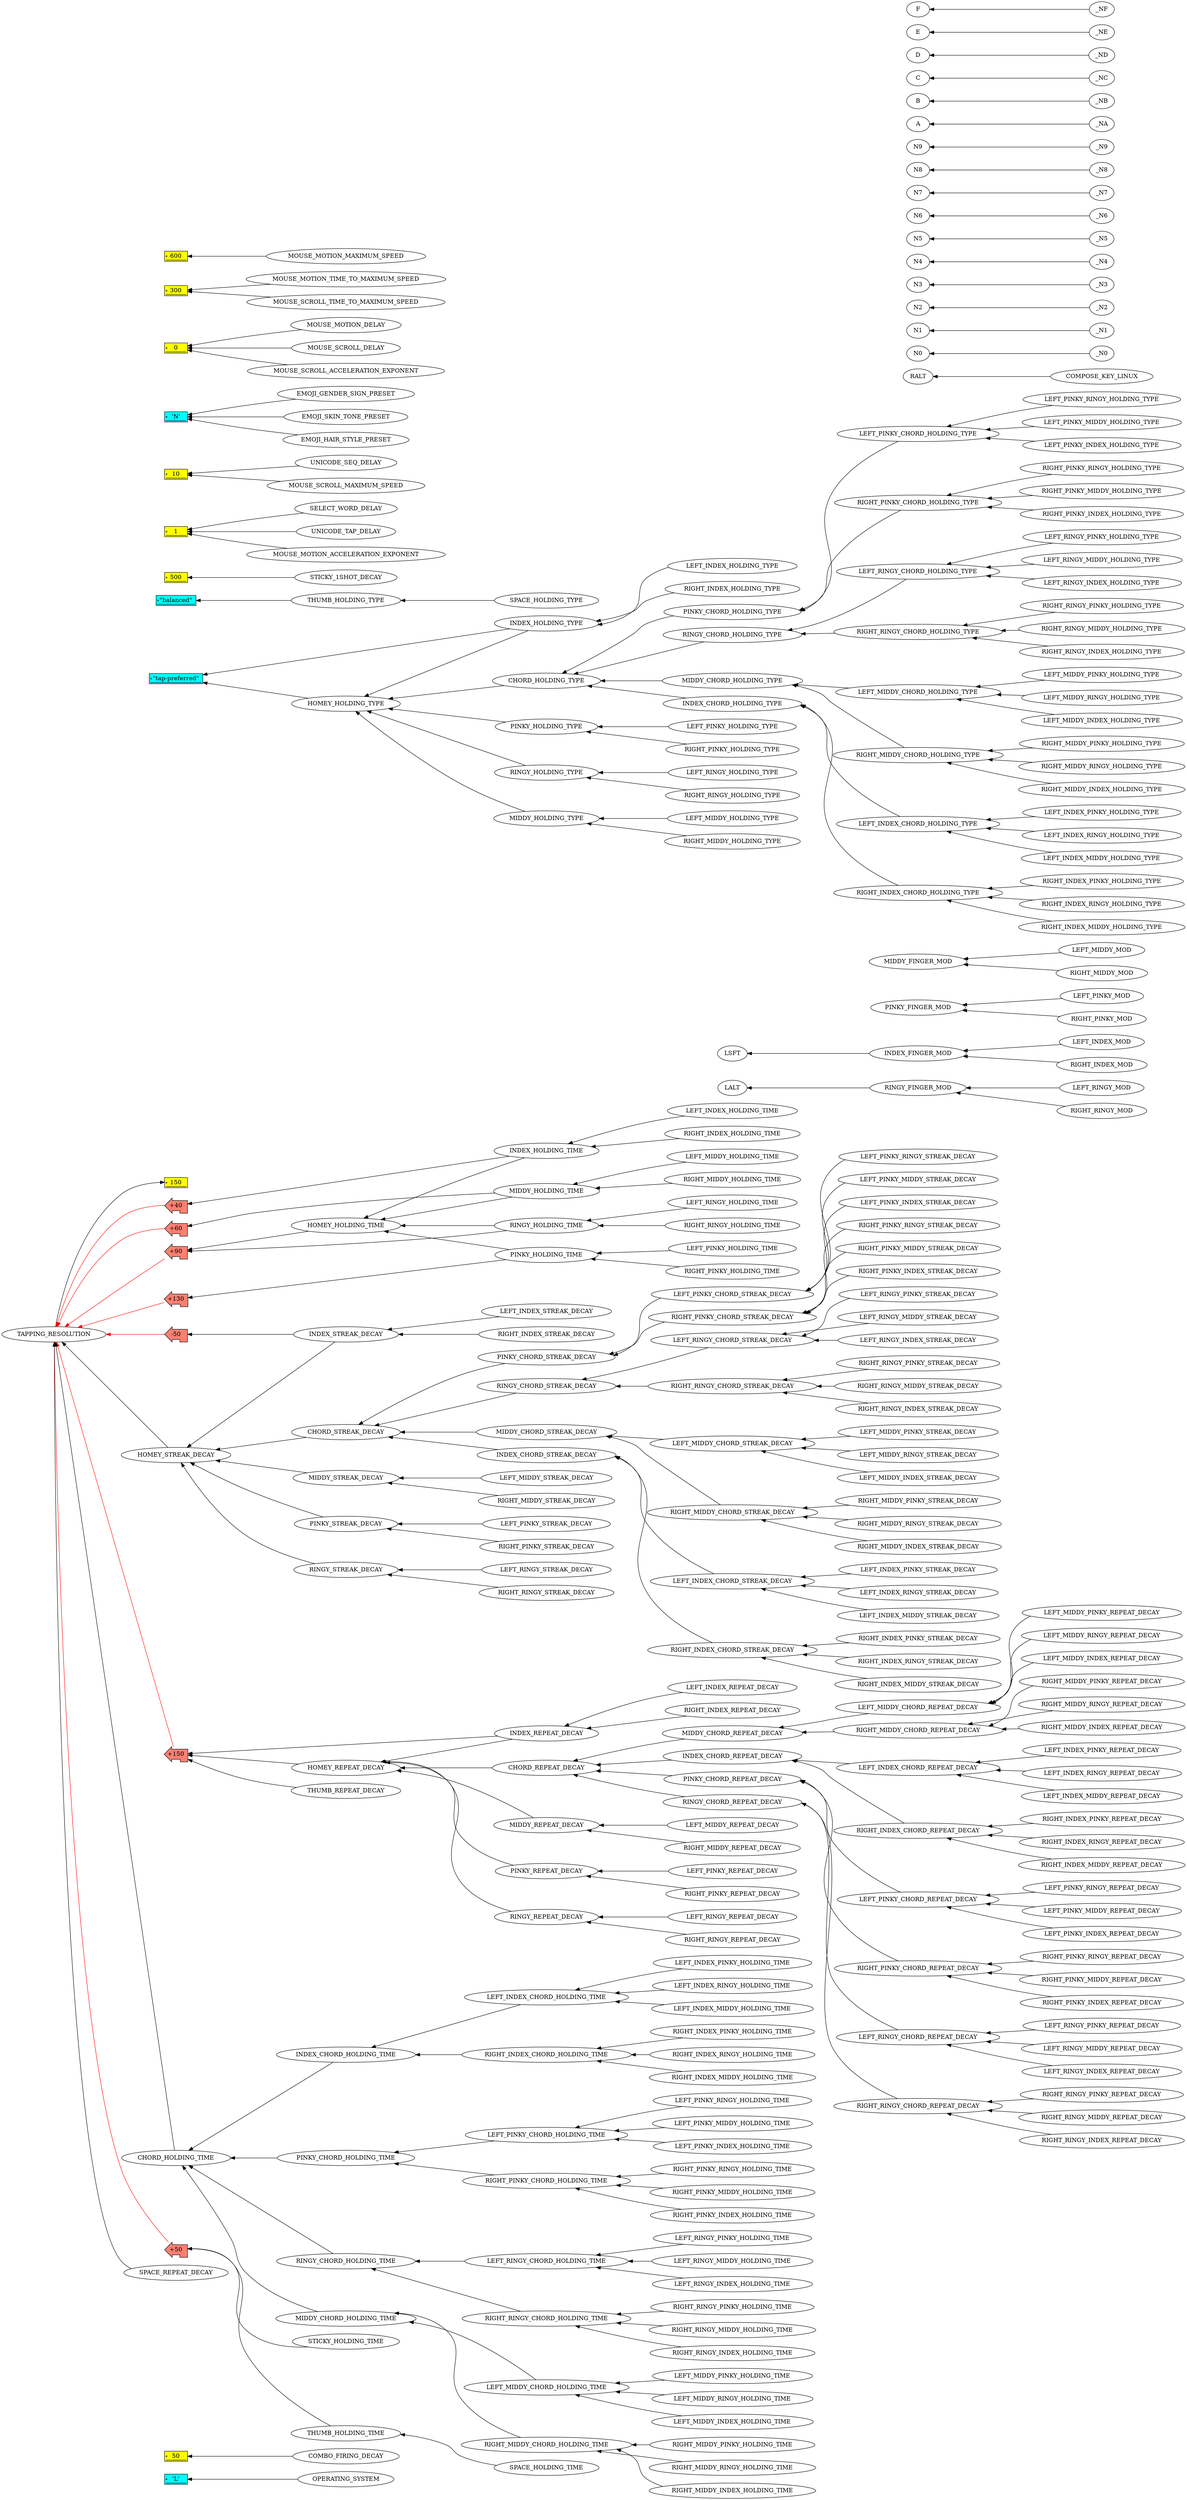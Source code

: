 digraph settings {
  graph [rankdir=RL]

  subgraph defaults {

    OPERATING_SYSTEM -> "'L'"

    COMBO_FIRING_DECAY -> NUMBER_50

    TAPPING_RESOLUTION -> NUMBER_150

    RINGY_FINGER_MOD -> LALT

    INDEX_FINGER_MOD -> LSFT

    LEFT_PINKY_MOD -> PINKY_FINGER_MOD

    RIGHT_PINKY_MOD -> PINKY_FINGER_MOD

    LEFT_RINGY_MOD -> RINGY_FINGER_MOD

    RIGHT_RINGY_MOD -> RINGY_FINGER_MOD

    LEFT_MIDDY_MOD -> MIDDY_FINGER_MOD

    RIGHT_MIDDY_MOD -> MIDDY_FINGER_MOD

    LEFT_INDEX_MOD -> INDEX_FINGER_MOD

    RIGHT_INDEX_MOD -> INDEX_FINGER_MOD

    HOMEY_HOLDING_TYPE -> "\"tap-preferred\""

    HOMEY_HOLDING_TIME -> "+90"

    INDEX_HOLDING_TIME -> "+40"

    MIDDY_HOLDING_TIME -> "+60"

    RINGY_HOLDING_TIME -> "+90"

    PINKY_HOLDING_TIME -> "+130"

    HOMEY_STREAK_DECAY -> TAPPING_RESOLUTION

    HOMEY_REPEAT_DECAY -> "+150"

    CHORD_HOLDING_TYPE -> HOMEY_HOLDING_TYPE

    CHORD_HOLDING_TIME -> TAPPING_RESOLUTION

    CHORD_STREAK_DECAY -> HOMEY_STREAK_DECAY

    CHORD_REPEAT_DECAY -> HOMEY_REPEAT_DECAY

    INDEX_HOLDING_TYPE -> "\"tap-preferred\""

    INDEX_STREAK_DECAY -> "-50"

    INDEX_REPEAT_DECAY -> "+150"

    THUMB_HOLDING_TYPE -> "\"balanced\""

    THUMB_HOLDING_TIME -> "+50"

    THUMB_REPEAT_DECAY -> "+150"

    SPACE_HOLDING_TYPE -> THUMB_HOLDING_TYPE

    SPACE_HOLDING_TIME -> THUMB_HOLDING_TIME

    SPACE_REPEAT_DECAY -> TAPPING_RESOLUTION

    PINKY_HOLDING_TYPE -> HOMEY_HOLDING_TYPE

    PINKY_CHORD_HOLDING_TYPE -> CHORD_HOLDING_TYPE

    LEFT_PINKY_CHORD_HOLDING_TYPE -> PINKY_CHORD_HOLDING_TYPE

    RIGHT_PINKY_CHORD_HOLDING_TYPE -> PINKY_CHORD_HOLDING_TYPE

    PINKY_HOLDING_TIME -> HOMEY_HOLDING_TIME

    PINKY_CHORD_HOLDING_TIME -> CHORD_HOLDING_TIME

    LEFT_PINKY_CHORD_HOLDING_TIME -> PINKY_CHORD_HOLDING_TIME

    RIGHT_PINKY_CHORD_HOLDING_TIME -> PINKY_CHORD_HOLDING_TIME

    PINKY_STREAK_DECAY -> HOMEY_STREAK_DECAY

    PINKY_CHORD_STREAK_DECAY -> CHORD_STREAK_DECAY

    LEFT_PINKY_CHORD_STREAK_DECAY -> PINKY_CHORD_STREAK_DECAY

    RIGHT_PINKY_CHORD_STREAK_DECAY -> PINKY_CHORD_STREAK_DECAY

    PINKY_REPEAT_DECAY -> HOMEY_REPEAT_DECAY

    PINKY_CHORD_REPEAT_DECAY -> CHORD_REPEAT_DECAY

    LEFT_PINKY_CHORD_REPEAT_DECAY -> PINKY_CHORD_REPEAT_DECAY

    RIGHT_PINKY_CHORD_REPEAT_DECAY -> PINKY_CHORD_REPEAT_DECAY

    RINGY_HOLDING_TYPE -> HOMEY_HOLDING_TYPE

    RINGY_CHORD_HOLDING_TYPE -> CHORD_HOLDING_TYPE

    LEFT_RINGY_CHORD_HOLDING_TYPE -> RINGY_CHORD_HOLDING_TYPE

    RIGHT_RINGY_CHORD_HOLDING_TYPE -> RINGY_CHORD_HOLDING_TYPE

    RINGY_HOLDING_TIME -> HOMEY_HOLDING_TIME

    RINGY_CHORD_HOLDING_TIME -> CHORD_HOLDING_TIME

    LEFT_RINGY_CHORD_HOLDING_TIME -> RINGY_CHORD_HOLDING_TIME

    RIGHT_RINGY_CHORD_HOLDING_TIME -> RINGY_CHORD_HOLDING_TIME

    RINGY_STREAK_DECAY -> HOMEY_STREAK_DECAY

    RINGY_CHORD_STREAK_DECAY -> CHORD_STREAK_DECAY

    LEFT_RINGY_CHORD_STREAK_DECAY -> RINGY_CHORD_STREAK_DECAY

    RIGHT_RINGY_CHORD_STREAK_DECAY -> RINGY_CHORD_STREAK_DECAY

    RINGY_REPEAT_DECAY -> HOMEY_REPEAT_DECAY

    RINGY_CHORD_REPEAT_DECAY -> CHORD_REPEAT_DECAY

    LEFT_RINGY_CHORD_REPEAT_DECAY -> RINGY_CHORD_REPEAT_DECAY

    RIGHT_RINGY_CHORD_REPEAT_DECAY -> RINGY_CHORD_REPEAT_DECAY

    MIDDY_HOLDING_TYPE -> HOMEY_HOLDING_TYPE

    MIDDY_CHORD_HOLDING_TYPE -> CHORD_HOLDING_TYPE

    LEFT_MIDDY_CHORD_HOLDING_TYPE -> MIDDY_CHORD_HOLDING_TYPE

    RIGHT_MIDDY_CHORD_HOLDING_TYPE -> MIDDY_CHORD_HOLDING_TYPE

    MIDDY_HOLDING_TIME -> HOMEY_HOLDING_TIME

    MIDDY_CHORD_HOLDING_TIME -> CHORD_HOLDING_TIME

    LEFT_MIDDY_CHORD_HOLDING_TIME -> MIDDY_CHORD_HOLDING_TIME

    RIGHT_MIDDY_CHORD_HOLDING_TIME -> MIDDY_CHORD_HOLDING_TIME

    MIDDY_STREAK_DECAY -> HOMEY_STREAK_DECAY

    MIDDY_CHORD_STREAK_DECAY -> CHORD_STREAK_DECAY

    LEFT_MIDDY_CHORD_STREAK_DECAY -> MIDDY_CHORD_STREAK_DECAY

    RIGHT_MIDDY_CHORD_STREAK_DECAY -> MIDDY_CHORD_STREAK_DECAY

    MIDDY_REPEAT_DECAY -> HOMEY_REPEAT_DECAY

    MIDDY_CHORD_REPEAT_DECAY -> CHORD_REPEAT_DECAY

    LEFT_MIDDY_CHORD_REPEAT_DECAY -> MIDDY_CHORD_REPEAT_DECAY

    RIGHT_MIDDY_CHORD_REPEAT_DECAY -> MIDDY_CHORD_REPEAT_DECAY

    INDEX_HOLDING_TYPE -> HOMEY_HOLDING_TYPE

    INDEX_CHORD_HOLDING_TYPE -> CHORD_HOLDING_TYPE

    LEFT_INDEX_CHORD_HOLDING_TYPE -> INDEX_CHORD_HOLDING_TYPE

    RIGHT_INDEX_CHORD_HOLDING_TYPE -> INDEX_CHORD_HOLDING_TYPE

    INDEX_HOLDING_TIME -> HOMEY_HOLDING_TIME

    INDEX_CHORD_HOLDING_TIME -> CHORD_HOLDING_TIME

    LEFT_INDEX_CHORD_HOLDING_TIME -> INDEX_CHORD_HOLDING_TIME

    RIGHT_INDEX_CHORD_HOLDING_TIME -> INDEX_CHORD_HOLDING_TIME

    INDEX_STREAK_DECAY -> HOMEY_STREAK_DECAY

    INDEX_CHORD_STREAK_DECAY -> CHORD_STREAK_DECAY

    LEFT_INDEX_CHORD_STREAK_DECAY -> INDEX_CHORD_STREAK_DECAY

    RIGHT_INDEX_CHORD_STREAK_DECAY -> INDEX_CHORD_STREAK_DECAY

    INDEX_REPEAT_DECAY -> HOMEY_REPEAT_DECAY

    INDEX_CHORD_REPEAT_DECAY -> CHORD_REPEAT_DECAY

    LEFT_INDEX_CHORD_REPEAT_DECAY -> INDEX_CHORD_REPEAT_DECAY

    RIGHT_INDEX_CHORD_REPEAT_DECAY -> INDEX_CHORD_REPEAT_DECAY

    LEFT_PINKY_HOLDING_TYPE -> PINKY_HOLDING_TYPE

    LEFT_PINKY_HOLDING_TIME -> PINKY_HOLDING_TIME

    LEFT_PINKY_STREAK_DECAY -> PINKY_STREAK_DECAY

    LEFT_PINKY_REPEAT_DECAY -> PINKY_REPEAT_DECAY

    RIGHT_PINKY_HOLDING_TYPE -> PINKY_HOLDING_TYPE

    RIGHT_PINKY_HOLDING_TIME -> PINKY_HOLDING_TIME

    RIGHT_PINKY_STREAK_DECAY -> PINKY_STREAK_DECAY

    RIGHT_PINKY_REPEAT_DECAY -> PINKY_REPEAT_DECAY

    LEFT_RINGY_HOLDING_TYPE -> RINGY_HOLDING_TYPE

    LEFT_RINGY_HOLDING_TIME -> RINGY_HOLDING_TIME

    LEFT_RINGY_STREAK_DECAY -> RINGY_STREAK_DECAY

    LEFT_RINGY_REPEAT_DECAY -> RINGY_REPEAT_DECAY

    RIGHT_RINGY_HOLDING_TYPE -> RINGY_HOLDING_TYPE

    RIGHT_RINGY_HOLDING_TIME -> RINGY_HOLDING_TIME

    RIGHT_RINGY_STREAK_DECAY -> RINGY_STREAK_DECAY

    RIGHT_RINGY_REPEAT_DECAY -> RINGY_REPEAT_DECAY

    LEFT_MIDDY_HOLDING_TYPE -> MIDDY_HOLDING_TYPE

    LEFT_MIDDY_HOLDING_TIME -> MIDDY_HOLDING_TIME

    LEFT_MIDDY_STREAK_DECAY -> MIDDY_STREAK_DECAY

    LEFT_MIDDY_REPEAT_DECAY -> MIDDY_REPEAT_DECAY

    RIGHT_MIDDY_HOLDING_TYPE -> MIDDY_HOLDING_TYPE

    RIGHT_MIDDY_HOLDING_TIME -> MIDDY_HOLDING_TIME

    RIGHT_MIDDY_STREAK_DECAY -> MIDDY_STREAK_DECAY

    RIGHT_MIDDY_REPEAT_DECAY -> MIDDY_REPEAT_DECAY

    LEFT_INDEX_HOLDING_TYPE -> INDEX_HOLDING_TYPE

    LEFT_INDEX_HOLDING_TIME -> INDEX_HOLDING_TIME

    LEFT_INDEX_STREAK_DECAY -> INDEX_STREAK_DECAY

    LEFT_INDEX_REPEAT_DECAY -> INDEX_REPEAT_DECAY

    RIGHT_INDEX_HOLDING_TYPE -> INDEX_HOLDING_TYPE

    RIGHT_INDEX_HOLDING_TIME -> INDEX_HOLDING_TIME

    RIGHT_INDEX_STREAK_DECAY -> INDEX_STREAK_DECAY

    RIGHT_INDEX_REPEAT_DECAY -> INDEX_REPEAT_DECAY

    LEFT_RINGY_PINKY_HOLDING_TYPE -> LEFT_RINGY_CHORD_HOLDING_TYPE

    LEFT_RINGY_PINKY_HOLDING_TIME -> LEFT_RINGY_CHORD_HOLDING_TIME

    LEFT_RINGY_PINKY_STREAK_DECAY -> LEFT_RINGY_CHORD_STREAK_DECAY

    LEFT_RINGY_PINKY_REPEAT_DECAY -> LEFT_RINGY_CHORD_REPEAT_DECAY

    LEFT_MIDDY_PINKY_HOLDING_TYPE -> LEFT_MIDDY_CHORD_HOLDING_TYPE

    LEFT_MIDDY_PINKY_HOLDING_TIME -> LEFT_MIDDY_CHORD_HOLDING_TIME

    LEFT_MIDDY_PINKY_STREAK_DECAY -> LEFT_MIDDY_CHORD_STREAK_DECAY

    LEFT_MIDDY_PINKY_REPEAT_DECAY -> LEFT_MIDDY_CHORD_REPEAT_DECAY

    LEFT_INDEX_PINKY_HOLDING_TYPE -> LEFT_INDEX_CHORD_HOLDING_TYPE

    LEFT_INDEX_PINKY_HOLDING_TIME -> LEFT_INDEX_CHORD_HOLDING_TIME

    LEFT_INDEX_PINKY_STREAK_DECAY -> LEFT_INDEX_CHORD_STREAK_DECAY

    LEFT_INDEX_PINKY_REPEAT_DECAY -> LEFT_INDEX_CHORD_REPEAT_DECAY

    RIGHT_RINGY_PINKY_HOLDING_TYPE -> RIGHT_RINGY_CHORD_HOLDING_TYPE

    RIGHT_RINGY_PINKY_HOLDING_TIME -> RIGHT_RINGY_CHORD_HOLDING_TIME

    RIGHT_RINGY_PINKY_STREAK_DECAY -> RIGHT_RINGY_CHORD_STREAK_DECAY

    RIGHT_RINGY_PINKY_REPEAT_DECAY -> RIGHT_RINGY_CHORD_REPEAT_DECAY

    RIGHT_MIDDY_PINKY_HOLDING_TYPE -> RIGHT_MIDDY_CHORD_HOLDING_TYPE

    RIGHT_MIDDY_PINKY_HOLDING_TIME -> RIGHT_MIDDY_CHORD_HOLDING_TIME

    RIGHT_MIDDY_PINKY_STREAK_DECAY -> RIGHT_MIDDY_CHORD_STREAK_DECAY

    RIGHT_MIDDY_PINKY_REPEAT_DECAY -> RIGHT_MIDDY_CHORD_REPEAT_DECAY

    RIGHT_INDEX_PINKY_HOLDING_TYPE -> RIGHT_INDEX_CHORD_HOLDING_TYPE

    RIGHT_INDEX_PINKY_HOLDING_TIME -> RIGHT_INDEX_CHORD_HOLDING_TIME

    RIGHT_INDEX_PINKY_STREAK_DECAY -> RIGHT_INDEX_CHORD_STREAK_DECAY

    RIGHT_INDEX_PINKY_REPEAT_DECAY -> RIGHT_INDEX_CHORD_REPEAT_DECAY

    LEFT_PINKY_RINGY_HOLDING_TYPE -> LEFT_PINKY_CHORD_HOLDING_TYPE

    LEFT_PINKY_RINGY_HOLDING_TIME -> LEFT_PINKY_CHORD_HOLDING_TIME

    LEFT_PINKY_RINGY_STREAK_DECAY -> LEFT_PINKY_CHORD_STREAK_DECAY

    LEFT_PINKY_RINGY_REPEAT_DECAY -> LEFT_PINKY_CHORD_REPEAT_DECAY

    LEFT_MIDDY_RINGY_HOLDING_TYPE -> LEFT_MIDDY_CHORD_HOLDING_TYPE

    LEFT_MIDDY_RINGY_HOLDING_TIME -> LEFT_MIDDY_CHORD_HOLDING_TIME

    LEFT_MIDDY_RINGY_STREAK_DECAY -> LEFT_MIDDY_CHORD_STREAK_DECAY

    LEFT_MIDDY_RINGY_REPEAT_DECAY -> LEFT_MIDDY_CHORD_REPEAT_DECAY

    LEFT_INDEX_RINGY_HOLDING_TYPE -> LEFT_INDEX_CHORD_HOLDING_TYPE

    LEFT_INDEX_RINGY_HOLDING_TIME -> LEFT_INDEX_CHORD_HOLDING_TIME

    LEFT_INDEX_RINGY_STREAK_DECAY -> LEFT_INDEX_CHORD_STREAK_DECAY

    LEFT_INDEX_RINGY_REPEAT_DECAY -> LEFT_INDEX_CHORD_REPEAT_DECAY

    RIGHT_PINKY_RINGY_HOLDING_TYPE -> RIGHT_PINKY_CHORD_HOLDING_TYPE

    RIGHT_PINKY_RINGY_HOLDING_TIME -> RIGHT_PINKY_CHORD_HOLDING_TIME

    RIGHT_PINKY_RINGY_STREAK_DECAY -> RIGHT_PINKY_CHORD_STREAK_DECAY

    RIGHT_PINKY_RINGY_REPEAT_DECAY -> RIGHT_PINKY_CHORD_REPEAT_DECAY

    RIGHT_MIDDY_RINGY_HOLDING_TYPE -> RIGHT_MIDDY_CHORD_HOLDING_TYPE

    RIGHT_MIDDY_RINGY_HOLDING_TIME -> RIGHT_MIDDY_CHORD_HOLDING_TIME

    RIGHT_MIDDY_RINGY_STREAK_DECAY -> RIGHT_MIDDY_CHORD_STREAK_DECAY

    RIGHT_MIDDY_RINGY_REPEAT_DECAY -> RIGHT_MIDDY_CHORD_REPEAT_DECAY

    RIGHT_INDEX_RINGY_HOLDING_TYPE -> RIGHT_INDEX_CHORD_HOLDING_TYPE

    RIGHT_INDEX_RINGY_HOLDING_TIME -> RIGHT_INDEX_CHORD_HOLDING_TIME

    RIGHT_INDEX_RINGY_STREAK_DECAY -> RIGHT_INDEX_CHORD_STREAK_DECAY

    RIGHT_INDEX_RINGY_REPEAT_DECAY -> RIGHT_INDEX_CHORD_REPEAT_DECAY

    LEFT_PINKY_MIDDY_HOLDING_TYPE -> LEFT_PINKY_CHORD_HOLDING_TYPE

    LEFT_PINKY_MIDDY_HOLDING_TIME -> LEFT_PINKY_CHORD_HOLDING_TIME

    LEFT_PINKY_MIDDY_STREAK_DECAY -> LEFT_PINKY_CHORD_STREAK_DECAY

    LEFT_PINKY_MIDDY_REPEAT_DECAY -> LEFT_PINKY_CHORD_REPEAT_DECAY

    LEFT_RINGY_MIDDY_HOLDING_TYPE -> LEFT_RINGY_CHORD_HOLDING_TYPE

    LEFT_RINGY_MIDDY_HOLDING_TIME -> LEFT_RINGY_CHORD_HOLDING_TIME

    LEFT_RINGY_MIDDY_STREAK_DECAY -> LEFT_RINGY_CHORD_STREAK_DECAY

    LEFT_RINGY_MIDDY_REPEAT_DECAY -> LEFT_RINGY_CHORD_REPEAT_DECAY

    LEFT_INDEX_MIDDY_HOLDING_TYPE -> LEFT_INDEX_CHORD_HOLDING_TYPE

    LEFT_INDEX_MIDDY_HOLDING_TIME -> LEFT_INDEX_CHORD_HOLDING_TIME

    LEFT_INDEX_MIDDY_STREAK_DECAY -> LEFT_INDEX_CHORD_STREAK_DECAY

    LEFT_INDEX_MIDDY_REPEAT_DECAY -> LEFT_INDEX_CHORD_REPEAT_DECAY

    RIGHT_PINKY_MIDDY_HOLDING_TYPE -> RIGHT_PINKY_CHORD_HOLDING_TYPE

    RIGHT_PINKY_MIDDY_HOLDING_TIME -> RIGHT_PINKY_CHORD_HOLDING_TIME

    RIGHT_PINKY_MIDDY_STREAK_DECAY -> RIGHT_PINKY_CHORD_STREAK_DECAY

    RIGHT_PINKY_MIDDY_REPEAT_DECAY -> RIGHT_PINKY_CHORD_REPEAT_DECAY

    RIGHT_RINGY_MIDDY_HOLDING_TYPE -> RIGHT_RINGY_CHORD_HOLDING_TYPE

    RIGHT_RINGY_MIDDY_HOLDING_TIME -> RIGHT_RINGY_CHORD_HOLDING_TIME

    RIGHT_RINGY_MIDDY_STREAK_DECAY -> RIGHT_RINGY_CHORD_STREAK_DECAY

    RIGHT_RINGY_MIDDY_REPEAT_DECAY -> RIGHT_RINGY_CHORD_REPEAT_DECAY

    RIGHT_INDEX_MIDDY_HOLDING_TYPE -> RIGHT_INDEX_CHORD_HOLDING_TYPE

    RIGHT_INDEX_MIDDY_HOLDING_TIME -> RIGHT_INDEX_CHORD_HOLDING_TIME

    RIGHT_INDEX_MIDDY_STREAK_DECAY -> RIGHT_INDEX_CHORD_STREAK_DECAY

    RIGHT_INDEX_MIDDY_REPEAT_DECAY -> RIGHT_INDEX_CHORD_REPEAT_DECAY

    LEFT_PINKY_INDEX_HOLDING_TYPE -> LEFT_PINKY_CHORD_HOLDING_TYPE

    LEFT_PINKY_INDEX_HOLDING_TIME -> LEFT_PINKY_CHORD_HOLDING_TIME

    LEFT_PINKY_INDEX_STREAK_DECAY -> LEFT_PINKY_CHORD_STREAK_DECAY

    LEFT_PINKY_INDEX_REPEAT_DECAY -> LEFT_PINKY_CHORD_REPEAT_DECAY

    LEFT_RINGY_INDEX_HOLDING_TYPE -> LEFT_RINGY_CHORD_HOLDING_TYPE

    LEFT_RINGY_INDEX_HOLDING_TIME -> LEFT_RINGY_CHORD_HOLDING_TIME

    LEFT_RINGY_INDEX_STREAK_DECAY -> LEFT_RINGY_CHORD_STREAK_DECAY

    LEFT_RINGY_INDEX_REPEAT_DECAY -> LEFT_RINGY_CHORD_REPEAT_DECAY

    LEFT_MIDDY_INDEX_HOLDING_TYPE -> LEFT_MIDDY_CHORD_HOLDING_TYPE

    LEFT_MIDDY_INDEX_HOLDING_TIME -> LEFT_MIDDY_CHORD_HOLDING_TIME

    LEFT_MIDDY_INDEX_STREAK_DECAY -> LEFT_MIDDY_CHORD_STREAK_DECAY

    LEFT_MIDDY_INDEX_REPEAT_DECAY -> LEFT_MIDDY_CHORD_REPEAT_DECAY

    RIGHT_PINKY_INDEX_HOLDING_TYPE -> RIGHT_PINKY_CHORD_HOLDING_TYPE

    RIGHT_PINKY_INDEX_HOLDING_TIME -> RIGHT_PINKY_CHORD_HOLDING_TIME

    RIGHT_PINKY_INDEX_STREAK_DECAY -> RIGHT_PINKY_CHORD_STREAK_DECAY

    RIGHT_PINKY_INDEX_REPEAT_DECAY -> RIGHT_PINKY_CHORD_REPEAT_DECAY

    RIGHT_RINGY_INDEX_HOLDING_TYPE -> RIGHT_RINGY_CHORD_HOLDING_TYPE

    RIGHT_RINGY_INDEX_HOLDING_TIME -> RIGHT_RINGY_CHORD_HOLDING_TIME

    RIGHT_RINGY_INDEX_STREAK_DECAY -> RIGHT_RINGY_CHORD_STREAK_DECAY

    RIGHT_RINGY_INDEX_REPEAT_DECAY -> RIGHT_RINGY_CHORD_REPEAT_DECAY

    RIGHT_MIDDY_INDEX_HOLDING_TYPE -> RIGHT_MIDDY_CHORD_HOLDING_TYPE

    RIGHT_MIDDY_INDEX_HOLDING_TIME -> RIGHT_MIDDY_CHORD_HOLDING_TIME

    RIGHT_MIDDY_INDEX_STREAK_DECAY -> RIGHT_MIDDY_CHORD_STREAK_DECAY

    RIGHT_MIDDY_INDEX_REPEAT_DECAY -> RIGHT_MIDDY_CHORD_REPEAT_DECAY

    STICKY_1SHOT_DECAY -> NUMBER_500

    STICKY_HOLDING_TIME -> "+50"

    SELECT_WORD_DELAY -> NUMBER_1

    UNICODE_TAP_DELAY -> NUMBER_1

    UNICODE_SEQ_DELAY -> NUMBER_10

    COMPOSE_KEY_LINUX -> RALT

    _N0 -> N0

    _N1 -> N1

    _N2 -> N2

    _N3 -> N3

    _N4 -> N4

    _N5 -> N5

    _N6 -> N6

    _N7 -> N7

    _N8 -> N8

    _N9 -> N9

    _NA -> A

    _NB -> B

    _NC -> C

    _ND -> D

    _NE -> E

    _NF -> F

    EMOJI_GENDER_SIGN_PRESET -> "'N'"

    EMOJI_SKIN_TONE_PRESET -> "'N'"

    EMOJI_HAIR_STYLE_PRESET -> "'N'"

    MOUSE_MOTION_DELAY -> NUMBER_0

    MOUSE_MOTION_ACCELERATION_EXPONENT -> NUMBER_1

    MOUSE_MOTION_TIME_TO_MAXIMUM_SPEED -> NUMBER_300

    MOUSE_MOTION_MAXIMUM_SPEED -> NUMBER_600

    MOUSE_SCROLL_DELAY -> NUMBER_0

    MOUSE_SCROLL_ACCELERATION_EXPONENT -> NUMBER_0

    MOUSE_SCROLL_TIME_TO_MAXIMUM_SPEED -> NUMBER_300

    MOUSE_SCROLL_MAXIMUM_SPEED -> NUMBER_10


  "+90" -> TAPPING_RESOLUTION [color=red]

  "+40" -> TAPPING_RESOLUTION [color=red]

  "+60" -> TAPPING_RESOLUTION [color=red]

  "+130" -> TAPPING_RESOLUTION [color=red]

  "+150" -> TAPPING_RESOLUTION [color=red]

  "-50" -> TAPPING_RESOLUTION [color=red]

  "+50" -> TAPPING_RESOLUTION [color=red]

  }

  subgraph values {
    graph [rank=same]

    
      "'L'" [label="'L'", style=filled, fillcolor=cyan, shape=signature]
    
      "\"tap-preferred\"" [label="\"tap-preferred\"", style=filled, fillcolor=cyan, shape=signature]
    
      "+90" [label="+90", style=filled, fillcolor=cyan, shape=signature]
    
      "+150" [label="+150", style=filled, fillcolor=cyan, shape=signature]
    
      "\"balanced\"" [label="\"balanced\"", style=filled, fillcolor=cyan, shape=signature]
    
      "+50" [label="+50", style=filled, fillcolor=cyan, shape=signature]
    
      "'N'" [label="'N'", style=filled, fillcolor=cyan, shape=signature]
    

    
      NUMBER_50 [label="50", style=filled, fillcolor=yellow, shape=signature]
    
      NUMBER_150 [label="150", style=filled, fillcolor=yellow, shape=signature]
    
      NUMBER_500 [label="500", style=filled, fillcolor=yellow, shape=signature]
    
      NUMBER_1 [label="1", style=filled, fillcolor=yellow, shape=signature]
    
      NUMBER_10 [label="10", style=filled, fillcolor=yellow, shape=signature]
    
      NUMBER_0 [label="0", style=filled, fillcolor=yellow, shape=signature]
    
      NUMBER_300 [label="300", style=filled, fillcolor=yellow, shape=signature]
    
      NUMBER_600 [label="600", style=filled, fillcolor=yellow, shape=signature]
    

    
      "+90" [label="+90", style=filled, fillcolor=salmon, shape=lpromoter]
    
      "+40" [label="+40", style=filled, fillcolor=salmon, shape=lpromoter]
    
      "+60" [label="+60", style=filled, fillcolor=salmon, shape=lpromoter]
    
      "+130" [label="+130", style=filled, fillcolor=salmon, shape=lpromoter]
    
      "+150" [label="+150", style=filled, fillcolor=salmon, shape=lpromoter]
    
      "-50" [label="-50", style=filled, fillcolor=salmon, shape=lpromoter]
    
      "+50" [label="+50", style=filled, fillcolor=salmon, shape=lpromoter]
    
  }
}
